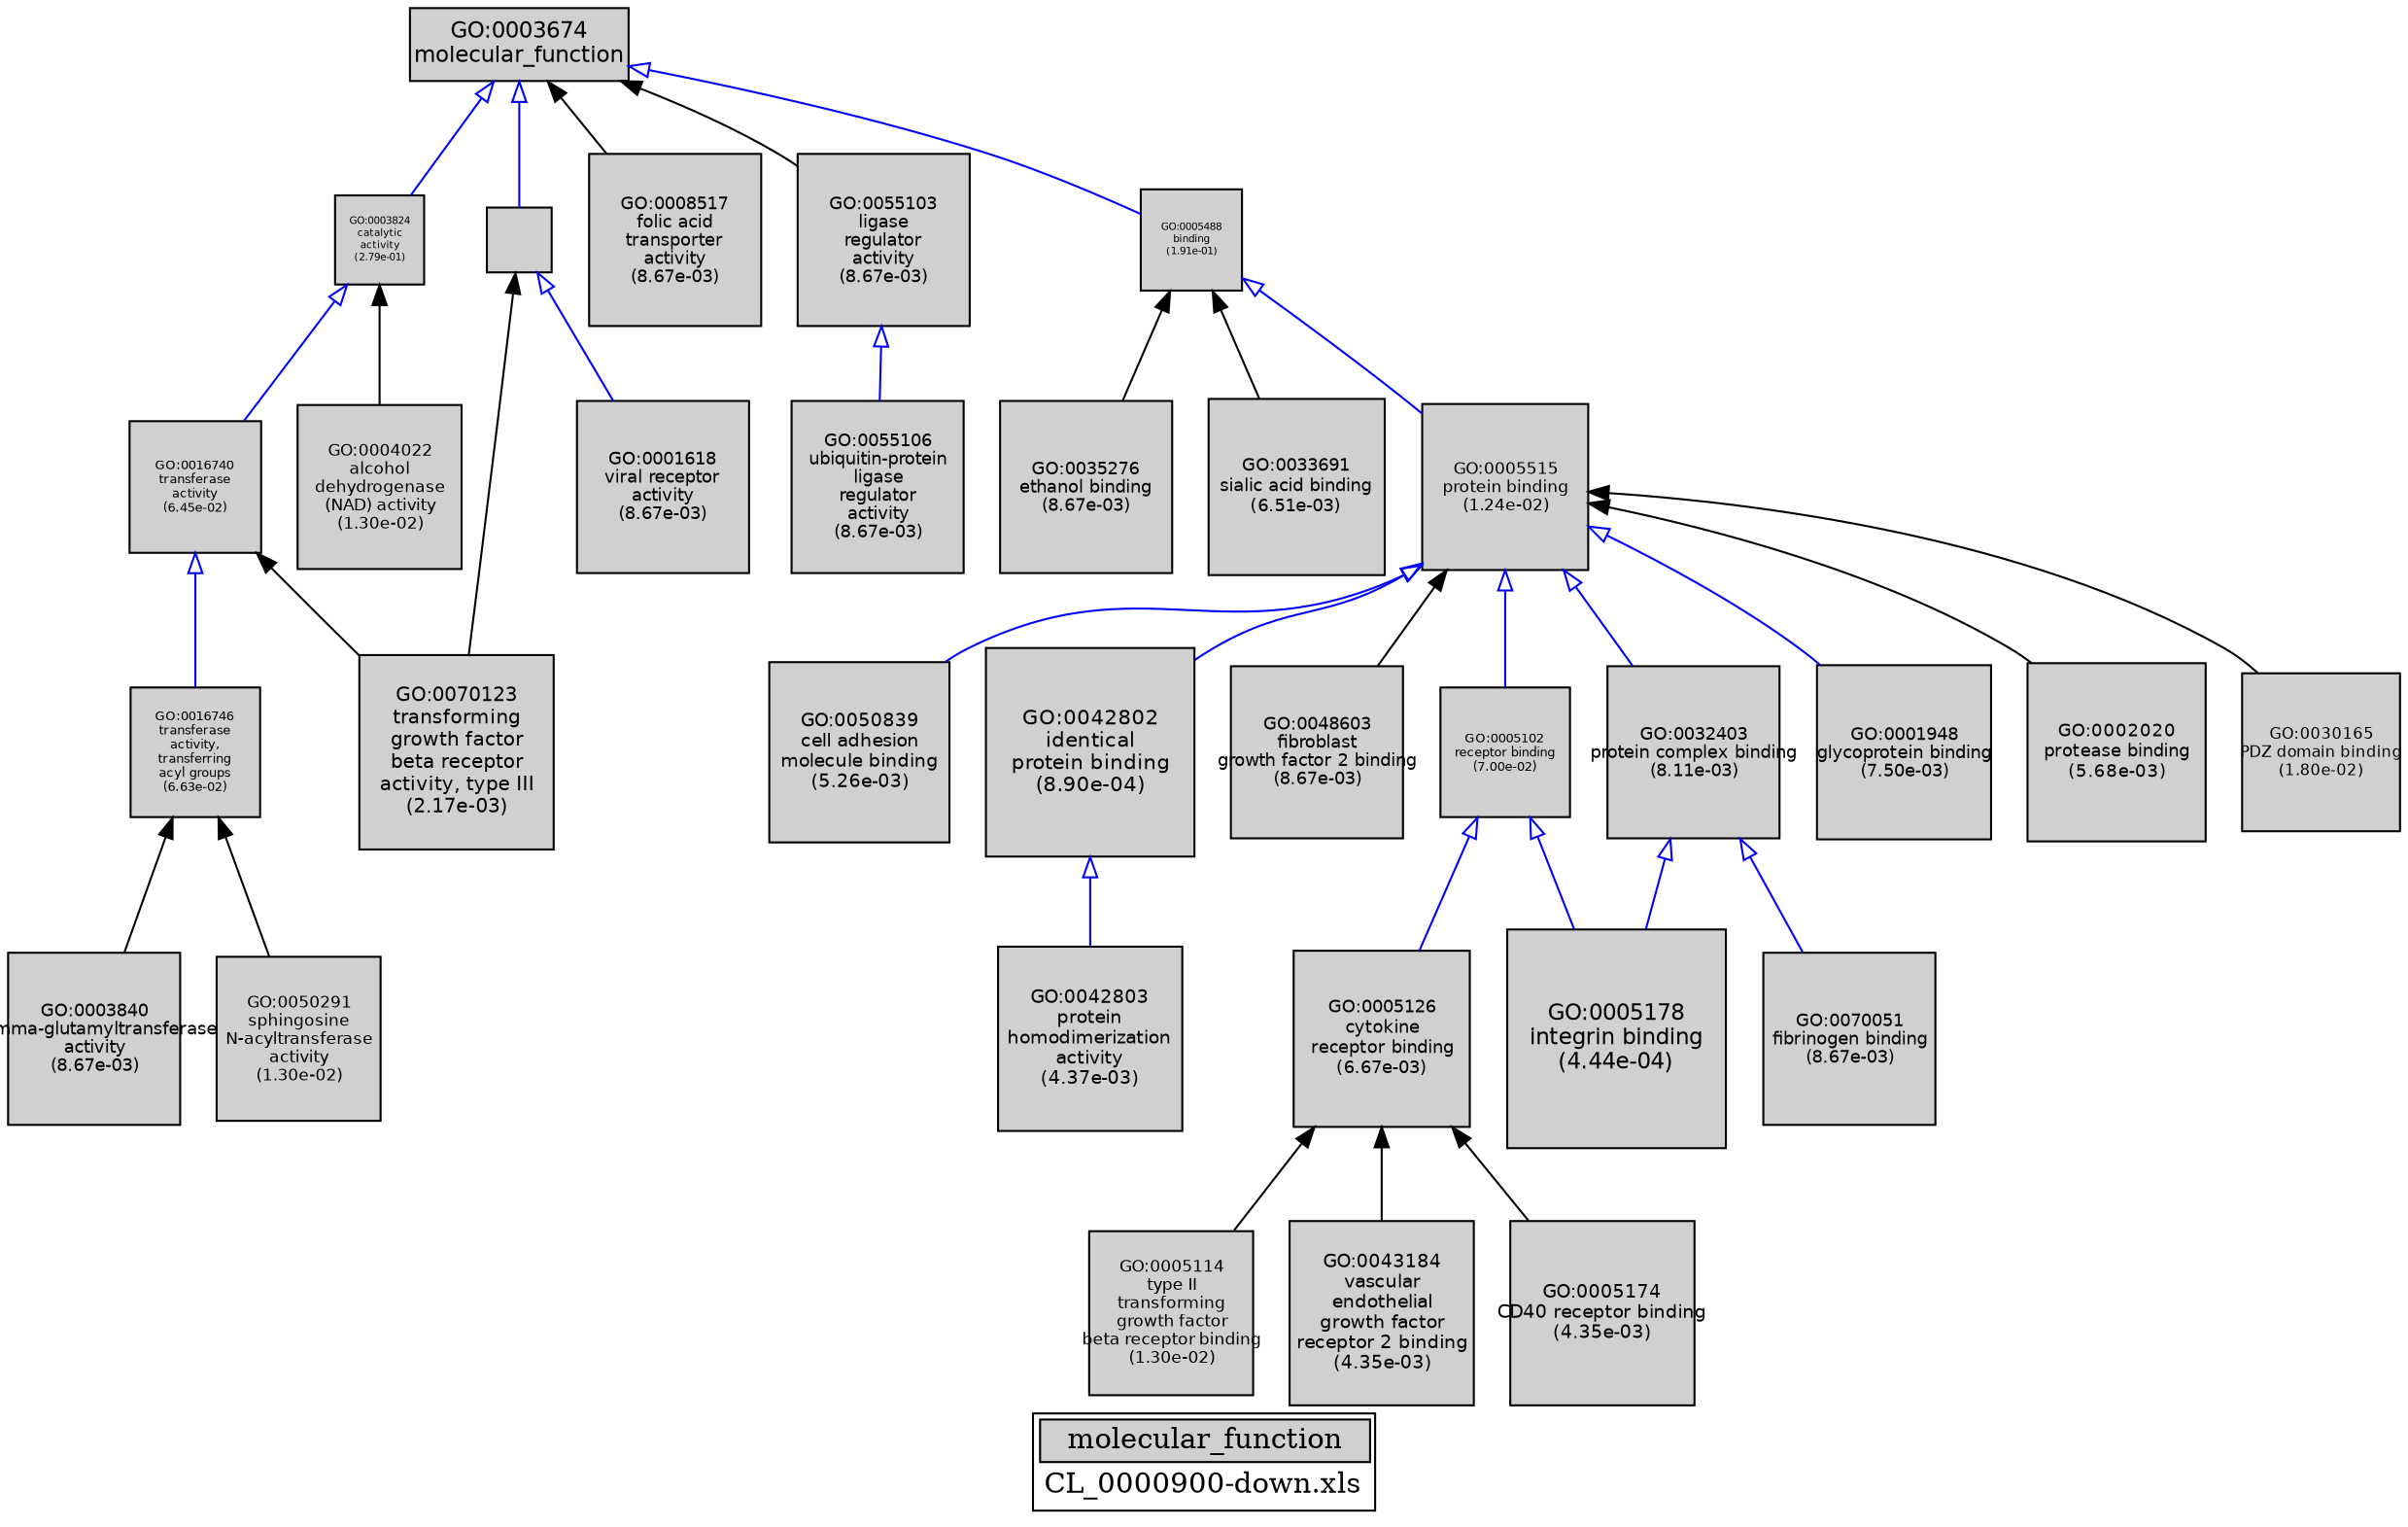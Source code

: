 digraph "molecular_function" {
graph [ bgcolor = "#FFFFFF", label = <<TABLE COLOR="black" BGCOLOR="white"><TR><TD COLSPAN="2" BGCOLOR="#D0D0D0"><FONT COLOR="black">molecular_function</FONT></TD></TR><TR><TD BORDER="0">CL_0000900-down.xls</TD></TR></TABLE>> ];
node [ fontname = "Helvetica" ];

subgraph "nodes" {

node [ style = "filled", fixedsize = "true", width = 1, shape = "box", fontsize = 9, fillcolor = "#D0D0D0", fontcolor = "black", color = "black" ];

"GO:0016746" [ URL = "#GO:0016746", label = <<TABLE BORDER="0"><TR><TD>GO:0016746<BR/>transferase<BR/>activity,<BR/>transferring<BR/>acyl groups<BR/>(6.63e-02)</TD></TR></TABLE>>, width = 0.893047034961, shape = "box", fontsize = 6.42993865172, height = 0.893047034961 ];
"GO:0005114" [ URL = "#GO:0005114", label = <<TABLE BORDER="0"><TR><TD>GO:0005114<BR/>type II<BR/>transforming<BR/>growth factor<BR/>beta receptor binding<BR/>(1.30e-02)</TD></TR></TABLE>>, width = 1.12721406409, shape = "box", fontsize = 8.11594126142, height = 1.12721406409 ];
"GO:0005126" [ URL = "#GO:0005126", label = <<TABLE BORDER="0"><TR><TD>GO:0005126<BR/>cytokine<BR/>receptor binding<BR/>(6.67e-03)</TD></TR></TABLE>>, width = 1.20983342331, shape = "box", fontsize = 8.71080064784, height = 1.20983342331 ];
"GO:0001618" [ URL = "#GO:0001618", label = <<TABLE BORDER="0"><TR><TD>GO:0001618<BR/>viral receptor<BR/>activity<BR/>(8.67e-03)</TD></TR></TABLE>>, width = 1.17798812151, shape = "box", fontsize = 8.48151447489, height = 1.17798812151 ];
"GO:0050839" [ URL = "#GO:0050839", label = <<TABLE BORDER="0"><TR><TD>GO:0050839<BR/>cell adhesion<BR/>molecule binding<BR/>(5.26e-03)</TD></TR></TABLE>>, width = 1.238045761, shape = "box", fontsize = 8.91392947918, height = 1.238045761 ];
"GO:0004872" [ URL = "#GO:0004872", label = "", width = 0.445466936545, shape = "box", height = 0.445466936545 ];
"GO:0004022" [ URL = "#GO:0004022", label = <<TABLE BORDER="0"><TR><TD>GO:0004022<BR/>alcohol<BR/>dehydrogenase<BR/>(NAD) activity<BR/>(1.30e-02)</TD></TR></TABLE>>, width = 1.12721406409, shape = "box", fontsize = 8.11594126142, height = 1.12721406409 ];
"GO:0008517" [ URL = "#GO:0008517", label = <<TABLE BORDER="0"><TR><TD>GO:0008517<BR/>folic acid<BR/>transporter<BR/>activity<BR/>(8.67e-03)</TD></TR></TABLE>>, width = 1.17798812151, shape = "box", fontsize = 8.48151447489, height = 1.17798812151 ];
"GO:0055106" [ URL = "#GO:0055106", label = <<TABLE BORDER="0"><TR><TD>GO:0055106<BR/>ubiquitin-protein<BR/>ligase<BR/>regulator<BR/>activity<BR/>(8.67e-03)</TD></TR></TABLE>>, width = 1.17798812151, shape = "box", fontsize = 8.48151447489, height = 1.17798812151 ];
"GO:0055103" [ URL = "#GO:0055103", label = <<TABLE BORDER="0"><TR><TD>GO:0055103<BR/>ligase<BR/>regulator<BR/>activity<BR/>(8.67e-03)</TD></TR></TABLE>>, width = 1.17798812151, shape = "box", fontsize = 8.48151447489, height = 1.17798812151 ];
"GO:0042802" [ URL = "#GO:0042802", label = <<TABLE BORDER="0"><TR><TD>GO:0042802<BR/>identical<BR/>protein binding<BR/>(8.90e-04)</TD></TR></TABLE>>, width = 1.43117107237, shape = "box", fontsize = 10.3044317211, height = 1.43117107237 ];
"GO:0048603" [ URL = "#GO:0048603", label = <<TABLE BORDER="0"><TR><TD>GO:0048603<BR/>fibroblast<BR/>growth factor 2 binding<BR/>(8.67e-03)</TD></TR></TABLE>>, width = 1.17798812151, shape = "box", fontsize = 8.48151447489, height = 1.17798812151 ];
"GO:0005488" [ URL = "#GO:0005488", label = <<TABLE BORDER="0"><TR><TD>GO:0005488<BR/>binding<BR/>(1.91e-01)</TD></TR></TABLE>>, width = 0.700462816299, shape = "box", fontsize = 5.04333227735, height = 0.700462816299 ];
"GO:0032403" [ URL = "#GO:0032403", label = <<TABLE BORDER="0"><TR><TD>GO:0032403<BR/>protein complex binding<BR/>(8.11e-03)</TD></TR></TABLE>>, width = 1.18619300447, shape = "box", fontsize = 8.54058963221, height = 1.18619300447 ];
"GO:0070123" [ URL = "#GO:0070123", label = <<TABLE BORDER="0"><TR><TD>GO:0070123<BR/>transforming<BR/>growth factor<BR/>beta receptor<BR/>activity, type III<BR/>(2.17e-03)</TD></TR></TABLE>>, width = 1.33753714863, shape = "box", fontsize = 9.63026747014, height = 1.33753714863 ];
"GO:0043184" [ URL = "#GO:0043184", label = <<TABLE BORDER="0"><TR><TD>GO:0043184<BR/>vascular<BR/>endothelial<BR/>growth factor<BR/>receptor 2 binding<BR/>(4.35e-03)</TD></TR></TABLE>>, width = 1.26022935666, shape = "box", fontsize = 9.07365136794, height = 1.26022935666 ];
"GO:0005178" [ URL = "#GO:0005178", label = <<TABLE BORDER="0"><TR><TD>GO:0005178<BR/>integrin binding<BR/>(4.44e-04)</TD></TR></TABLE>>, width = 1.5, shape = "box", fontsize = 10.8, height = 1.5 ];
"GO:0035276" [ URL = "#GO:0035276", label = <<TABLE BORDER="0"><TR><TD>GO:0035276<BR/>ethanol binding<BR/>(8.67e-03)</TD></TR></TABLE>>, width = 1.17798812151, shape = "box", fontsize = 8.48151447489, height = 1.17798812151 ];
"GO:0005174" [ URL = "#GO:0005174", label = <<TABLE BORDER="0"><TR><TD>GO:0005174<BR/>CD40 receptor binding<BR/>(4.35e-03)</TD></TR></TABLE>>, width = 1.26022935666, shape = "box", fontsize = 9.07365136794, height = 1.26022935666 ];
"GO:0033691" [ URL = "#GO:0033691", label = <<TABLE BORDER="0"><TR><TD>GO:0033691<BR/>sialic acid binding<BR/>(6.51e-03)</TD></TR></TABLE>>, width = 1.21277708955, shape = "box", fontsize = 8.73199504475, height = 1.21277708955 ];
"GO:0016740" [ URL = "#GO:0016740", label = <<TABLE BORDER="0"><TR><TD>GO:0016740<BR/>transferase<BR/>activity<BR/>(6.45e-02)</TD></TR></TABLE>>, width = 0.897381801468, shape = "box", fontsize = 6.46114897057, height = 0.897381801468 ];
"GO:0001948" [ URL = "#GO:0001948", label = <<TABLE BORDER="0"><TR><TD>GO:0001948<BR/>glycoprotein binding<BR/>(7.50e-03)</TD></TR></TABLE>>, width = 1.19577765823, shape = "box", fontsize = 8.60959913926, height = 1.19577765823 ];
"GO:0003840" [ URL = "#GO:0003840", label = <<TABLE BORDER="0"><TR><TD>GO:0003840<BR/>gamma-glutamyltransferase<BR/>activity<BR/>(8.67e-03)</TD></TR></TABLE>>, width = 1.17798812151, shape = "box", fontsize = 8.48151447489, height = 1.17798812151 ];
"GO:0050291" [ URL = "#GO:0050291", label = <<TABLE BORDER="0"><TR><TD>GO:0050291<BR/>sphingosine<BR/>N-acyltransferase<BR/>activity<BR/>(1.30e-02)</TD></TR></TABLE>>, width = 1.12721406409, shape = "box", fontsize = 8.11594126142, height = 1.12721406409 ];
"GO:0003674" [ URL = "#GO:0003674", label = <<TABLE BORDER="0"><TR><TD>GO:0003674<BR/>molecular_function</TD></TR></TABLE>>, width = 1.5, shape = "box", fontsize = 10.8 ];
"GO:0002020" [ URL = "#GO:0002020", label = <<TABLE BORDER="0"><TR><TD>GO:0002020<BR/>protease binding<BR/>(5.68e-03)</TD></TR></TABLE>>, width = 1.22904547868, shape = "box", fontsize = 8.84912744647, height = 1.22904547868 ];
"GO:0070051" [ URL = "#GO:0070051", label = <<TABLE BORDER="0"><TR><TD>GO:0070051<BR/>fibrinogen binding<BR/>(8.67e-03)</TD></TR></TABLE>>, width = 1.17798812151, shape = "box", fontsize = 8.48151447489, height = 1.17798812151 ];
"GO:0005102" [ URL = "#GO:0005102", label = <<TABLE BORDER="0"><TR><TD>GO:0005102<BR/>receptor binding<BR/>(7.00e-02)</TD></TR></TABLE>>, width = 0.884222562249, shape = "box", fontsize = 6.36640244819, height = 0.884222562249 ];
"GO:0005515" [ URL = "#GO:0005515", label = <<TABLE BORDER="0"><TR><TD>GO:0005515<BR/>protein binding<BR/>(1.24e-02)</TD></TR></TABLE>>, width = 1.13337292411, shape = "box", fontsize = 8.16028505356, height = 1.13337292411 ];
"GO:0030165" [ URL = "#GO:0030165", label = <<TABLE BORDER="0"><TR><TD>GO:0030165<BR/>PDZ domain binding<BR/>(1.80e-02)</TD></TR></TABLE>>, width = 1.08401019597, shape = "box", fontsize = 7.80487341096, height = 1.08401019597 ];
"GO:0003824" [ URL = "#GO:0003824", label = <<TABLE BORDER="0"><TR><TD>GO:0003824<BR/>catalytic<BR/>activity<BR/>(2.79e-01)</TD></TR></TABLE>>, width = 0.616417449389, shape = "box", fontsize = 5.0, height = 0.616417449389 ];
"GO:0042803" [ URL = "#GO:0042803", label = <<TABLE BORDER="0"><TR><TD>GO:0042803<BR/>protein<BR/>homodimerization<BR/>activity<BR/>(4.37e-03)</TD></TR></TABLE>>, width = 1.25965518137, shape = "box", fontsize = 9.06951730587, height = 1.25965518137 ];
}
subgraph "edges" {


edge [ dir = "back", weight = 1 ];
subgraph "regulates" {


edge [ color = "cyan", arrowtail = "none" ];
subgraph "positive" {


edge [ color = "green", arrowtail = "vee" ];
}
subgraph "negative" {


edge [ color = "red", arrowtail = "tee" ];
}
}
subgraph "part_of" {


edge [ color = "purple", arrowtail = "diamond", weight = 2.5 ];
}
subgraph "is_a" {


edge [ color = "blue", arrowtail = "empty", weight = 5.0 ];
"GO:0032403" -> "GO:0005178";
"GO:0003674" -> "GO:0003824";
"GO:0005488" -> "GO:0005515";
"GO:0005515" -> "GO:0032403";
"GO:0005515" -> "GO:0050839";
"GO:0005102" -> "GO:0005178";
"GO:0005515" -> "GO:0001948";
"GO:0005515" -> "GO:0042802";
"GO:0005102" -> "GO:0005126";
"GO:0016740" -> "GO:0016746";
"GO:0005515" -> "GO:0005102";
"GO:0003824" -> "GO:0016740";
"GO:0003674" -> "GO:0005488";
"GO:0032403" -> "GO:0070051";
"GO:0004872" -> "GO:0001618";
"GO:0003674" -> "GO:0004872";
"GO:0055103" -> "GO:0055106";
"GO:0042802" -> "GO:0042803";
}
"GO:0005515" -> "GO:0030165";
"GO:0003674" -> "GO:0008517";
"GO:0004872" -> "GO:0070123";
"GO:0005488" -> "GO:0033691";
"GO:0003674" -> "GO:0055103";
"GO:0005515" -> "GO:0048603";
"GO:0005515" -> "GO:0002020";
"GO:0005126" -> "GO:0005174";
"GO:0016746" -> "GO:0003840";
"GO:0016740" -> "GO:0070123";
"GO:0005126" -> "GO:0005114";
"GO:0003824" -> "GO:0004022";
"GO:0005488" -> "GO:0035276";
"GO:0005126" -> "GO:0043184";
"GO:0016746" -> "GO:0050291";
}
}
